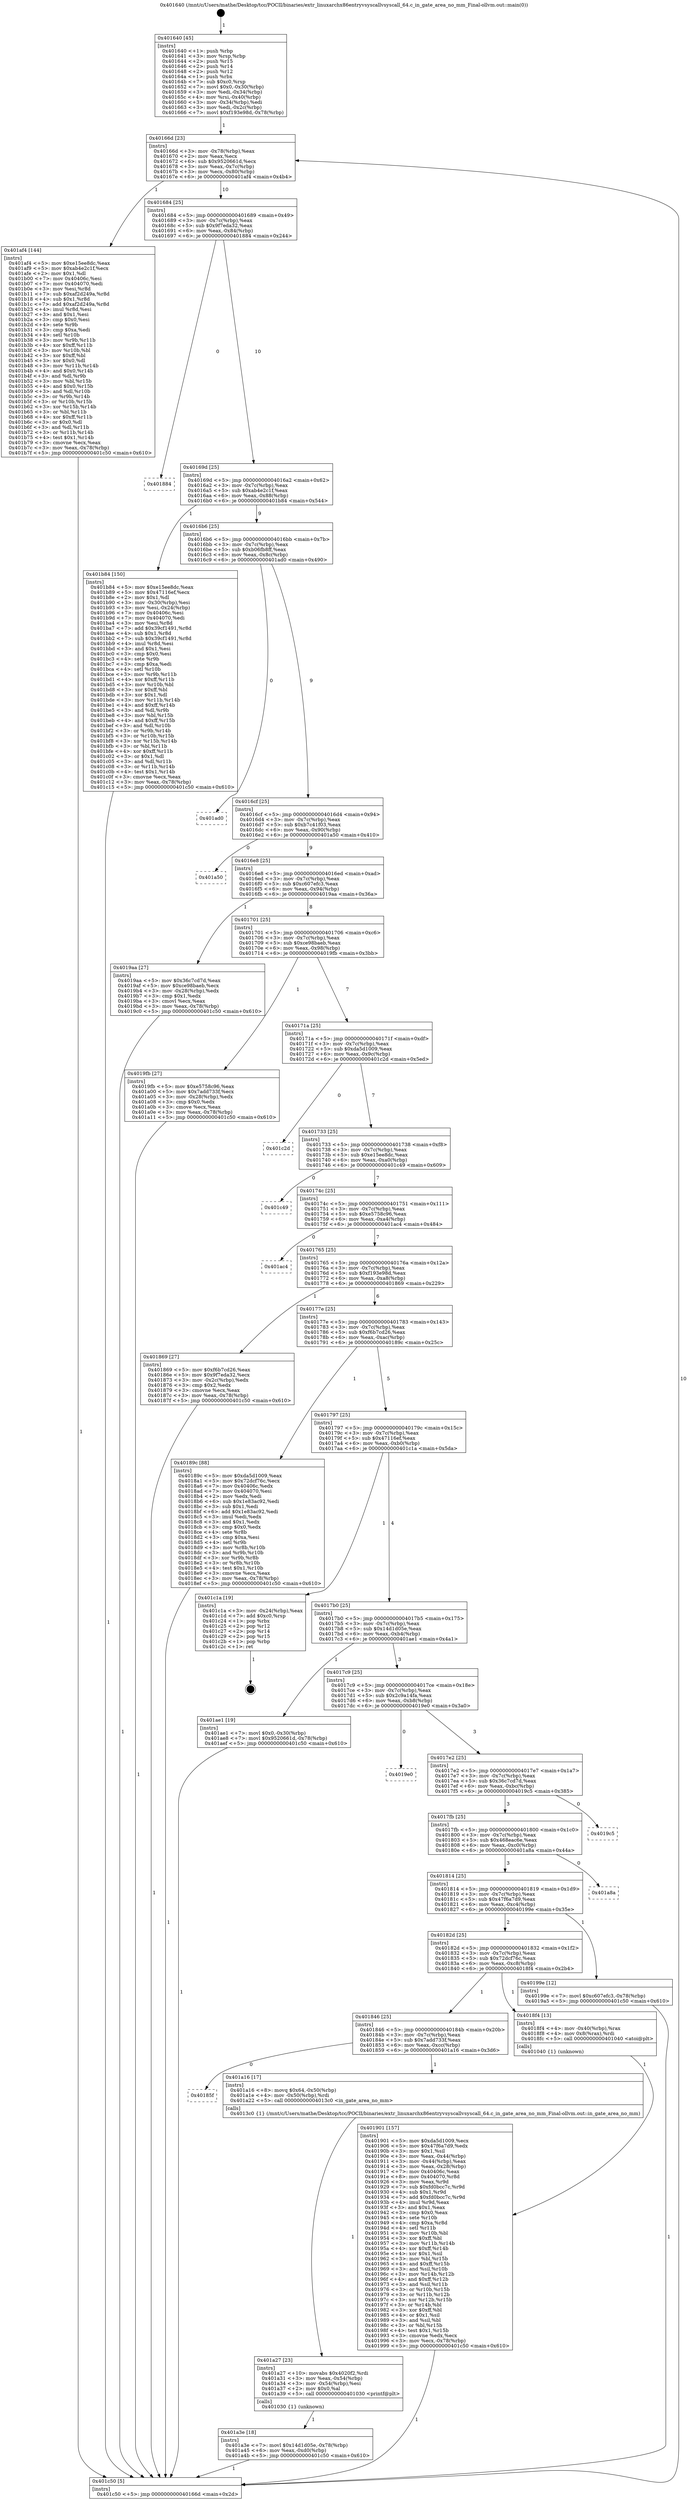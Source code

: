 digraph "0x401640" {
  label = "0x401640 (/mnt/c/Users/mathe/Desktop/tcc/POCII/binaries/extr_linuxarchx86entryvsyscallvsyscall_64.c_in_gate_area_no_mm_Final-ollvm.out::main(0))"
  labelloc = "t"
  node[shape=record]

  Entry [label="",width=0.3,height=0.3,shape=circle,fillcolor=black,style=filled]
  "0x40166d" [label="{
     0x40166d [23]\l
     | [instrs]\l
     &nbsp;&nbsp;0x40166d \<+3\>: mov -0x78(%rbp),%eax\l
     &nbsp;&nbsp;0x401670 \<+2\>: mov %eax,%ecx\l
     &nbsp;&nbsp;0x401672 \<+6\>: sub $0x9520661d,%ecx\l
     &nbsp;&nbsp;0x401678 \<+3\>: mov %eax,-0x7c(%rbp)\l
     &nbsp;&nbsp;0x40167b \<+3\>: mov %ecx,-0x80(%rbp)\l
     &nbsp;&nbsp;0x40167e \<+6\>: je 0000000000401af4 \<main+0x4b4\>\l
  }"]
  "0x401af4" [label="{
     0x401af4 [144]\l
     | [instrs]\l
     &nbsp;&nbsp;0x401af4 \<+5\>: mov $0xe15ee8dc,%eax\l
     &nbsp;&nbsp;0x401af9 \<+5\>: mov $0xab4e2c1f,%ecx\l
     &nbsp;&nbsp;0x401afe \<+2\>: mov $0x1,%dl\l
     &nbsp;&nbsp;0x401b00 \<+7\>: mov 0x40406c,%esi\l
     &nbsp;&nbsp;0x401b07 \<+7\>: mov 0x404070,%edi\l
     &nbsp;&nbsp;0x401b0e \<+3\>: mov %esi,%r8d\l
     &nbsp;&nbsp;0x401b11 \<+7\>: sub $0xaf2d249a,%r8d\l
     &nbsp;&nbsp;0x401b18 \<+4\>: sub $0x1,%r8d\l
     &nbsp;&nbsp;0x401b1c \<+7\>: add $0xaf2d249a,%r8d\l
     &nbsp;&nbsp;0x401b23 \<+4\>: imul %r8d,%esi\l
     &nbsp;&nbsp;0x401b27 \<+3\>: and $0x1,%esi\l
     &nbsp;&nbsp;0x401b2a \<+3\>: cmp $0x0,%esi\l
     &nbsp;&nbsp;0x401b2d \<+4\>: sete %r9b\l
     &nbsp;&nbsp;0x401b31 \<+3\>: cmp $0xa,%edi\l
     &nbsp;&nbsp;0x401b34 \<+4\>: setl %r10b\l
     &nbsp;&nbsp;0x401b38 \<+3\>: mov %r9b,%r11b\l
     &nbsp;&nbsp;0x401b3b \<+4\>: xor $0xff,%r11b\l
     &nbsp;&nbsp;0x401b3f \<+3\>: mov %r10b,%bl\l
     &nbsp;&nbsp;0x401b42 \<+3\>: xor $0xff,%bl\l
     &nbsp;&nbsp;0x401b45 \<+3\>: xor $0x0,%dl\l
     &nbsp;&nbsp;0x401b48 \<+3\>: mov %r11b,%r14b\l
     &nbsp;&nbsp;0x401b4b \<+4\>: and $0x0,%r14b\l
     &nbsp;&nbsp;0x401b4f \<+3\>: and %dl,%r9b\l
     &nbsp;&nbsp;0x401b52 \<+3\>: mov %bl,%r15b\l
     &nbsp;&nbsp;0x401b55 \<+4\>: and $0x0,%r15b\l
     &nbsp;&nbsp;0x401b59 \<+3\>: and %dl,%r10b\l
     &nbsp;&nbsp;0x401b5c \<+3\>: or %r9b,%r14b\l
     &nbsp;&nbsp;0x401b5f \<+3\>: or %r10b,%r15b\l
     &nbsp;&nbsp;0x401b62 \<+3\>: xor %r15b,%r14b\l
     &nbsp;&nbsp;0x401b65 \<+3\>: or %bl,%r11b\l
     &nbsp;&nbsp;0x401b68 \<+4\>: xor $0xff,%r11b\l
     &nbsp;&nbsp;0x401b6c \<+3\>: or $0x0,%dl\l
     &nbsp;&nbsp;0x401b6f \<+3\>: and %dl,%r11b\l
     &nbsp;&nbsp;0x401b72 \<+3\>: or %r11b,%r14b\l
     &nbsp;&nbsp;0x401b75 \<+4\>: test $0x1,%r14b\l
     &nbsp;&nbsp;0x401b79 \<+3\>: cmovne %ecx,%eax\l
     &nbsp;&nbsp;0x401b7c \<+3\>: mov %eax,-0x78(%rbp)\l
     &nbsp;&nbsp;0x401b7f \<+5\>: jmp 0000000000401c50 \<main+0x610\>\l
  }"]
  "0x401684" [label="{
     0x401684 [25]\l
     | [instrs]\l
     &nbsp;&nbsp;0x401684 \<+5\>: jmp 0000000000401689 \<main+0x49\>\l
     &nbsp;&nbsp;0x401689 \<+3\>: mov -0x7c(%rbp),%eax\l
     &nbsp;&nbsp;0x40168c \<+5\>: sub $0x9f7eda32,%eax\l
     &nbsp;&nbsp;0x401691 \<+6\>: mov %eax,-0x84(%rbp)\l
     &nbsp;&nbsp;0x401697 \<+6\>: je 0000000000401884 \<main+0x244\>\l
  }"]
  Exit [label="",width=0.3,height=0.3,shape=circle,fillcolor=black,style=filled,peripheries=2]
  "0x401884" [label="{
     0x401884\l
  }", style=dashed]
  "0x40169d" [label="{
     0x40169d [25]\l
     | [instrs]\l
     &nbsp;&nbsp;0x40169d \<+5\>: jmp 00000000004016a2 \<main+0x62\>\l
     &nbsp;&nbsp;0x4016a2 \<+3\>: mov -0x7c(%rbp),%eax\l
     &nbsp;&nbsp;0x4016a5 \<+5\>: sub $0xab4e2c1f,%eax\l
     &nbsp;&nbsp;0x4016aa \<+6\>: mov %eax,-0x88(%rbp)\l
     &nbsp;&nbsp;0x4016b0 \<+6\>: je 0000000000401b84 \<main+0x544\>\l
  }"]
  "0x401a3e" [label="{
     0x401a3e [18]\l
     | [instrs]\l
     &nbsp;&nbsp;0x401a3e \<+7\>: movl $0x14d1d05e,-0x78(%rbp)\l
     &nbsp;&nbsp;0x401a45 \<+6\>: mov %eax,-0xd0(%rbp)\l
     &nbsp;&nbsp;0x401a4b \<+5\>: jmp 0000000000401c50 \<main+0x610\>\l
  }"]
  "0x401b84" [label="{
     0x401b84 [150]\l
     | [instrs]\l
     &nbsp;&nbsp;0x401b84 \<+5\>: mov $0xe15ee8dc,%eax\l
     &nbsp;&nbsp;0x401b89 \<+5\>: mov $0x47116ef,%ecx\l
     &nbsp;&nbsp;0x401b8e \<+2\>: mov $0x1,%dl\l
     &nbsp;&nbsp;0x401b90 \<+3\>: mov -0x30(%rbp),%esi\l
     &nbsp;&nbsp;0x401b93 \<+3\>: mov %esi,-0x24(%rbp)\l
     &nbsp;&nbsp;0x401b96 \<+7\>: mov 0x40406c,%esi\l
     &nbsp;&nbsp;0x401b9d \<+7\>: mov 0x404070,%edi\l
     &nbsp;&nbsp;0x401ba4 \<+3\>: mov %esi,%r8d\l
     &nbsp;&nbsp;0x401ba7 \<+7\>: add $0x39cf1491,%r8d\l
     &nbsp;&nbsp;0x401bae \<+4\>: sub $0x1,%r8d\l
     &nbsp;&nbsp;0x401bb2 \<+7\>: sub $0x39cf1491,%r8d\l
     &nbsp;&nbsp;0x401bb9 \<+4\>: imul %r8d,%esi\l
     &nbsp;&nbsp;0x401bbd \<+3\>: and $0x1,%esi\l
     &nbsp;&nbsp;0x401bc0 \<+3\>: cmp $0x0,%esi\l
     &nbsp;&nbsp;0x401bc3 \<+4\>: sete %r9b\l
     &nbsp;&nbsp;0x401bc7 \<+3\>: cmp $0xa,%edi\l
     &nbsp;&nbsp;0x401bca \<+4\>: setl %r10b\l
     &nbsp;&nbsp;0x401bce \<+3\>: mov %r9b,%r11b\l
     &nbsp;&nbsp;0x401bd1 \<+4\>: xor $0xff,%r11b\l
     &nbsp;&nbsp;0x401bd5 \<+3\>: mov %r10b,%bl\l
     &nbsp;&nbsp;0x401bd8 \<+3\>: xor $0xff,%bl\l
     &nbsp;&nbsp;0x401bdb \<+3\>: xor $0x1,%dl\l
     &nbsp;&nbsp;0x401bde \<+3\>: mov %r11b,%r14b\l
     &nbsp;&nbsp;0x401be1 \<+4\>: and $0xff,%r14b\l
     &nbsp;&nbsp;0x401be5 \<+3\>: and %dl,%r9b\l
     &nbsp;&nbsp;0x401be8 \<+3\>: mov %bl,%r15b\l
     &nbsp;&nbsp;0x401beb \<+4\>: and $0xff,%r15b\l
     &nbsp;&nbsp;0x401bef \<+3\>: and %dl,%r10b\l
     &nbsp;&nbsp;0x401bf2 \<+3\>: or %r9b,%r14b\l
     &nbsp;&nbsp;0x401bf5 \<+3\>: or %r10b,%r15b\l
     &nbsp;&nbsp;0x401bf8 \<+3\>: xor %r15b,%r14b\l
     &nbsp;&nbsp;0x401bfb \<+3\>: or %bl,%r11b\l
     &nbsp;&nbsp;0x401bfe \<+4\>: xor $0xff,%r11b\l
     &nbsp;&nbsp;0x401c02 \<+3\>: or $0x1,%dl\l
     &nbsp;&nbsp;0x401c05 \<+3\>: and %dl,%r11b\l
     &nbsp;&nbsp;0x401c08 \<+3\>: or %r11b,%r14b\l
     &nbsp;&nbsp;0x401c0b \<+4\>: test $0x1,%r14b\l
     &nbsp;&nbsp;0x401c0f \<+3\>: cmovne %ecx,%eax\l
     &nbsp;&nbsp;0x401c12 \<+3\>: mov %eax,-0x78(%rbp)\l
     &nbsp;&nbsp;0x401c15 \<+5\>: jmp 0000000000401c50 \<main+0x610\>\l
  }"]
  "0x4016b6" [label="{
     0x4016b6 [25]\l
     | [instrs]\l
     &nbsp;&nbsp;0x4016b6 \<+5\>: jmp 00000000004016bb \<main+0x7b\>\l
     &nbsp;&nbsp;0x4016bb \<+3\>: mov -0x7c(%rbp),%eax\l
     &nbsp;&nbsp;0x4016be \<+5\>: sub $0xb06fb8ff,%eax\l
     &nbsp;&nbsp;0x4016c3 \<+6\>: mov %eax,-0x8c(%rbp)\l
     &nbsp;&nbsp;0x4016c9 \<+6\>: je 0000000000401ad0 \<main+0x490\>\l
  }"]
  "0x401a27" [label="{
     0x401a27 [23]\l
     | [instrs]\l
     &nbsp;&nbsp;0x401a27 \<+10\>: movabs $0x4020f2,%rdi\l
     &nbsp;&nbsp;0x401a31 \<+3\>: mov %eax,-0x54(%rbp)\l
     &nbsp;&nbsp;0x401a34 \<+3\>: mov -0x54(%rbp),%esi\l
     &nbsp;&nbsp;0x401a37 \<+2\>: mov $0x0,%al\l
     &nbsp;&nbsp;0x401a39 \<+5\>: call 0000000000401030 \<printf@plt\>\l
     | [calls]\l
     &nbsp;&nbsp;0x401030 \{1\} (unknown)\l
  }"]
  "0x401ad0" [label="{
     0x401ad0\l
  }", style=dashed]
  "0x4016cf" [label="{
     0x4016cf [25]\l
     | [instrs]\l
     &nbsp;&nbsp;0x4016cf \<+5\>: jmp 00000000004016d4 \<main+0x94\>\l
     &nbsp;&nbsp;0x4016d4 \<+3\>: mov -0x7c(%rbp),%eax\l
     &nbsp;&nbsp;0x4016d7 \<+5\>: sub $0xb7c41f03,%eax\l
     &nbsp;&nbsp;0x4016dc \<+6\>: mov %eax,-0x90(%rbp)\l
     &nbsp;&nbsp;0x4016e2 \<+6\>: je 0000000000401a50 \<main+0x410\>\l
  }"]
  "0x40185f" [label="{
     0x40185f\l
  }", style=dashed]
  "0x401a50" [label="{
     0x401a50\l
  }", style=dashed]
  "0x4016e8" [label="{
     0x4016e8 [25]\l
     | [instrs]\l
     &nbsp;&nbsp;0x4016e8 \<+5\>: jmp 00000000004016ed \<main+0xad\>\l
     &nbsp;&nbsp;0x4016ed \<+3\>: mov -0x7c(%rbp),%eax\l
     &nbsp;&nbsp;0x4016f0 \<+5\>: sub $0xc607efc3,%eax\l
     &nbsp;&nbsp;0x4016f5 \<+6\>: mov %eax,-0x94(%rbp)\l
     &nbsp;&nbsp;0x4016fb \<+6\>: je 00000000004019aa \<main+0x36a\>\l
  }"]
  "0x401a16" [label="{
     0x401a16 [17]\l
     | [instrs]\l
     &nbsp;&nbsp;0x401a16 \<+8\>: movq $0x64,-0x50(%rbp)\l
     &nbsp;&nbsp;0x401a1e \<+4\>: mov -0x50(%rbp),%rdi\l
     &nbsp;&nbsp;0x401a22 \<+5\>: call 00000000004013c0 \<in_gate_area_no_mm\>\l
     | [calls]\l
     &nbsp;&nbsp;0x4013c0 \{1\} (/mnt/c/Users/mathe/Desktop/tcc/POCII/binaries/extr_linuxarchx86entryvsyscallvsyscall_64.c_in_gate_area_no_mm_Final-ollvm.out::in_gate_area_no_mm)\l
  }"]
  "0x4019aa" [label="{
     0x4019aa [27]\l
     | [instrs]\l
     &nbsp;&nbsp;0x4019aa \<+5\>: mov $0x36c7cd7d,%eax\l
     &nbsp;&nbsp;0x4019af \<+5\>: mov $0xce98baeb,%ecx\l
     &nbsp;&nbsp;0x4019b4 \<+3\>: mov -0x28(%rbp),%edx\l
     &nbsp;&nbsp;0x4019b7 \<+3\>: cmp $0x1,%edx\l
     &nbsp;&nbsp;0x4019ba \<+3\>: cmovl %ecx,%eax\l
     &nbsp;&nbsp;0x4019bd \<+3\>: mov %eax,-0x78(%rbp)\l
     &nbsp;&nbsp;0x4019c0 \<+5\>: jmp 0000000000401c50 \<main+0x610\>\l
  }"]
  "0x401701" [label="{
     0x401701 [25]\l
     | [instrs]\l
     &nbsp;&nbsp;0x401701 \<+5\>: jmp 0000000000401706 \<main+0xc6\>\l
     &nbsp;&nbsp;0x401706 \<+3\>: mov -0x7c(%rbp),%eax\l
     &nbsp;&nbsp;0x401709 \<+5\>: sub $0xce98baeb,%eax\l
     &nbsp;&nbsp;0x40170e \<+6\>: mov %eax,-0x98(%rbp)\l
     &nbsp;&nbsp;0x401714 \<+6\>: je 00000000004019fb \<main+0x3bb\>\l
  }"]
  "0x401901" [label="{
     0x401901 [157]\l
     | [instrs]\l
     &nbsp;&nbsp;0x401901 \<+5\>: mov $0xda5d1009,%ecx\l
     &nbsp;&nbsp;0x401906 \<+5\>: mov $0x47f6a7d9,%edx\l
     &nbsp;&nbsp;0x40190b \<+3\>: mov $0x1,%sil\l
     &nbsp;&nbsp;0x40190e \<+3\>: mov %eax,-0x44(%rbp)\l
     &nbsp;&nbsp;0x401911 \<+3\>: mov -0x44(%rbp),%eax\l
     &nbsp;&nbsp;0x401914 \<+3\>: mov %eax,-0x28(%rbp)\l
     &nbsp;&nbsp;0x401917 \<+7\>: mov 0x40406c,%eax\l
     &nbsp;&nbsp;0x40191e \<+8\>: mov 0x404070,%r8d\l
     &nbsp;&nbsp;0x401926 \<+3\>: mov %eax,%r9d\l
     &nbsp;&nbsp;0x401929 \<+7\>: sub $0xfd0bcc7c,%r9d\l
     &nbsp;&nbsp;0x401930 \<+4\>: sub $0x1,%r9d\l
     &nbsp;&nbsp;0x401934 \<+7\>: add $0xfd0bcc7c,%r9d\l
     &nbsp;&nbsp;0x40193b \<+4\>: imul %r9d,%eax\l
     &nbsp;&nbsp;0x40193f \<+3\>: and $0x1,%eax\l
     &nbsp;&nbsp;0x401942 \<+3\>: cmp $0x0,%eax\l
     &nbsp;&nbsp;0x401945 \<+4\>: sete %r10b\l
     &nbsp;&nbsp;0x401949 \<+4\>: cmp $0xa,%r8d\l
     &nbsp;&nbsp;0x40194d \<+4\>: setl %r11b\l
     &nbsp;&nbsp;0x401951 \<+3\>: mov %r10b,%bl\l
     &nbsp;&nbsp;0x401954 \<+3\>: xor $0xff,%bl\l
     &nbsp;&nbsp;0x401957 \<+3\>: mov %r11b,%r14b\l
     &nbsp;&nbsp;0x40195a \<+4\>: xor $0xff,%r14b\l
     &nbsp;&nbsp;0x40195e \<+4\>: xor $0x1,%sil\l
     &nbsp;&nbsp;0x401962 \<+3\>: mov %bl,%r15b\l
     &nbsp;&nbsp;0x401965 \<+4\>: and $0xff,%r15b\l
     &nbsp;&nbsp;0x401969 \<+3\>: and %sil,%r10b\l
     &nbsp;&nbsp;0x40196c \<+3\>: mov %r14b,%r12b\l
     &nbsp;&nbsp;0x40196f \<+4\>: and $0xff,%r12b\l
     &nbsp;&nbsp;0x401973 \<+3\>: and %sil,%r11b\l
     &nbsp;&nbsp;0x401976 \<+3\>: or %r10b,%r15b\l
     &nbsp;&nbsp;0x401979 \<+3\>: or %r11b,%r12b\l
     &nbsp;&nbsp;0x40197c \<+3\>: xor %r12b,%r15b\l
     &nbsp;&nbsp;0x40197f \<+3\>: or %r14b,%bl\l
     &nbsp;&nbsp;0x401982 \<+3\>: xor $0xff,%bl\l
     &nbsp;&nbsp;0x401985 \<+4\>: or $0x1,%sil\l
     &nbsp;&nbsp;0x401989 \<+3\>: and %sil,%bl\l
     &nbsp;&nbsp;0x40198c \<+3\>: or %bl,%r15b\l
     &nbsp;&nbsp;0x40198f \<+4\>: test $0x1,%r15b\l
     &nbsp;&nbsp;0x401993 \<+3\>: cmovne %edx,%ecx\l
     &nbsp;&nbsp;0x401996 \<+3\>: mov %ecx,-0x78(%rbp)\l
     &nbsp;&nbsp;0x401999 \<+5\>: jmp 0000000000401c50 \<main+0x610\>\l
  }"]
  "0x4019fb" [label="{
     0x4019fb [27]\l
     | [instrs]\l
     &nbsp;&nbsp;0x4019fb \<+5\>: mov $0xe5758c96,%eax\l
     &nbsp;&nbsp;0x401a00 \<+5\>: mov $0x7add733f,%ecx\l
     &nbsp;&nbsp;0x401a05 \<+3\>: mov -0x28(%rbp),%edx\l
     &nbsp;&nbsp;0x401a08 \<+3\>: cmp $0x0,%edx\l
     &nbsp;&nbsp;0x401a0b \<+3\>: cmove %ecx,%eax\l
     &nbsp;&nbsp;0x401a0e \<+3\>: mov %eax,-0x78(%rbp)\l
     &nbsp;&nbsp;0x401a11 \<+5\>: jmp 0000000000401c50 \<main+0x610\>\l
  }"]
  "0x40171a" [label="{
     0x40171a [25]\l
     | [instrs]\l
     &nbsp;&nbsp;0x40171a \<+5\>: jmp 000000000040171f \<main+0xdf\>\l
     &nbsp;&nbsp;0x40171f \<+3\>: mov -0x7c(%rbp),%eax\l
     &nbsp;&nbsp;0x401722 \<+5\>: sub $0xda5d1009,%eax\l
     &nbsp;&nbsp;0x401727 \<+6\>: mov %eax,-0x9c(%rbp)\l
     &nbsp;&nbsp;0x40172d \<+6\>: je 0000000000401c2d \<main+0x5ed\>\l
  }"]
  "0x401846" [label="{
     0x401846 [25]\l
     | [instrs]\l
     &nbsp;&nbsp;0x401846 \<+5\>: jmp 000000000040184b \<main+0x20b\>\l
     &nbsp;&nbsp;0x40184b \<+3\>: mov -0x7c(%rbp),%eax\l
     &nbsp;&nbsp;0x40184e \<+5\>: sub $0x7add733f,%eax\l
     &nbsp;&nbsp;0x401853 \<+6\>: mov %eax,-0xcc(%rbp)\l
     &nbsp;&nbsp;0x401859 \<+6\>: je 0000000000401a16 \<main+0x3d6\>\l
  }"]
  "0x401c2d" [label="{
     0x401c2d\l
  }", style=dashed]
  "0x401733" [label="{
     0x401733 [25]\l
     | [instrs]\l
     &nbsp;&nbsp;0x401733 \<+5\>: jmp 0000000000401738 \<main+0xf8\>\l
     &nbsp;&nbsp;0x401738 \<+3\>: mov -0x7c(%rbp),%eax\l
     &nbsp;&nbsp;0x40173b \<+5\>: sub $0xe15ee8dc,%eax\l
     &nbsp;&nbsp;0x401740 \<+6\>: mov %eax,-0xa0(%rbp)\l
     &nbsp;&nbsp;0x401746 \<+6\>: je 0000000000401c49 \<main+0x609\>\l
  }"]
  "0x4018f4" [label="{
     0x4018f4 [13]\l
     | [instrs]\l
     &nbsp;&nbsp;0x4018f4 \<+4\>: mov -0x40(%rbp),%rax\l
     &nbsp;&nbsp;0x4018f8 \<+4\>: mov 0x8(%rax),%rdi\l
     &nbsp;&nbsp;0x4018fc \<+5\>: call 0000000000401040 \<atoi@plt\>\l
     | [calls]\l
     &nbsp;&nbsp;0x401040 \{1\} (unknown)\l
  }"]
  "0x401c49" [label="{
     0x401c49\l
  }", style=dashed]
  "0x40174c" [label="{
     0x40174c [25]\l
     | [instrs]\l
     &nbsp;&nbsp;0x40174c \<+5\>: jmp 0000000000401751 \<main+0x111\>\l
     &nbsp;&nbsp;0x401751 \<+3\>: mov -0x7c(%rbp),%eax\l
     &nbsp;&nbsp;0x401754 \<+5\>: sub $0xe5758c96,%eax\l
     &nbsp;&nbsp;0x401759 \<+6\>: mov %eax,-0xa4(%rbp)\l
     &nbsp;&nbsp;0x40175f \<+6\>: je 0000000000401ac4 \<main+0x484\>\l
  }"]
  "0x40182d" [label="{
     0x40182d [25]\l
     | [instrs]\l
     &nbsp;&nbsp;0x40182d \<+5\>: jmp 0000000000401832 \<main+0x1f2\>\l
     &nbsp;&nbsp;0x401832 \<+3\>: mov -0x7c(%rbp),%eax\l
     &nbsp;&nbsp;0x401835 \<+5\>: sub $0x72dcf76c,%eax\l
     &nbsp;&nbsp;0x40183a \<+6\>: mov %eax,-0xc8(%rbp)\l
     &nbsp;&nbsp;0x401840 \<+6\>: je 00000000004018f4 \<main+0x2b4\>\l
  }"]
  "0x401ac4" [label="{
     0x401ac4\l
  }", style=dashed]
  "0x401765" [label="{
     0x401765 [25]\l
     | [instrs]\l
     &nbsp;&nbsp;0x401765 \<+5\>: jmp 000000000040176a \<main+0x12a\>\l
     &nbsp;&nbsp;0x40176a \<+3\>: mov -0x7c(%rbp),%eax\l
     &nbsp;&nbsp;0x40176d \<+5\>: sub $0xf193e98d,%eax\l
     &nbsp;&nbsp;0x401772 \<+6\>: mov %eax,-0xa8(%rbp)\l
     &nbsp;&nbsp;0x401778 \<+6\>: je 0000000000401869 \<main+0x229\>\l
  }"]
  "0x40199e" [label="{
     0x40199e [12]\l
     | [instrs]\l
     &nbsp;&nbsp;0x40199e \<+7\>: movl $0xc607efc3,-0x78(%rbp)\l
     &nbsp;&nbsp;0x4019a5 \<+5\>: jmp 0000000000401c50 \<main+0x610\>\l
  }"]
  "0x401869" [label="{
     0x401869 [27]\l
     | [instrs]\l
     &nbsp;&nbsp;0x401869 \<+5\>: mov $0xf6b7cd26,%eax\l
     &nbsp;&nbsp;0x40186e \<+5\>: mov $0x9f7eda32,%ecx\l
     &nbsp;&nbsp;0x401873 \<+3\>: mov -0x2c(%rbp),%edx\l
     &nbsp;&nbsp;0x401876 \<+3\>: cmp $0x2,%edx\l
     &nbsp;&nbsp;0x401879 \<+3\>: cmovne %ecx,%eax\l
     &nbsp;&nbsp;0x40187c \<+3\>: mov %eax,-0x78(%rbp)\l
     &nbsp;&nbsp;0x40187f \<+5\>: jmp 0000000000401c50 \<main+0x610\>\l
  }"]
  "0x40177e" [label="{
     0x40177e [25]\l
     | [instrs]\l
     &nbsp;&nbsp;0x40177e \<+5\>: jmp 0000000000401783 \<main+0x143\>\l
     &nbsp;&nbsp;0x401783 \<+3\>: mov -0x7c(%rbp),%eax\l
     &nbsp;&nbsp;0x401786 \<+5\>: sub $0xf6b7cd26,%eax\l
     &nbsp;&nbsp;0x40178b \<+6\>: mov %eax,-0xac(%rbp)\l
     &nbsp;&nbsp;0x401791 \<+6\>: je 000000000040189c \<main+0x25c\>\l
  }"]
  "0x401c50" [label="{
     0x401c50 [5]\l
     | [instrs]\l
     &nbsp;&nbsp;0x401c50 \<+5\>: jmp 000000000040166d \<main+0x2d\>\l
  }"]
  "0x401640" [label="{
     0x401640 [45]\l
     | [instrs]\l
     &nbsp;&nbsp;0x401640 \<+1\>: push %rbp\l
     &nbsp;&nbsp;0x401641 \<+3\>: mov %rsp,%rbp\l
     &nbsp;&nbsp;0x401644 \<+2\>: push %r15\l
     &nbsp;&nbsp;0x401646 \<+2\>: push %r14\l
     &nbsp;&nbsp;0x401648 \<+2\>: push %r12\l
     &nbsp;&nbsp;0x40164a \<+1\>: push %rbx\l
     &nbsp;&nbsp;0x40164b \<+7\>: sub $0xc0,%rsp\l
     &nbsp;&nbsp;0x401652 \<+7\>: movl $0x0,-0x30(%rbp)\l
     &nbsp;&nbsp;0x401659 \<+3\>: mov %edi,-0x34(%rbp)\l
     &nbsp;&nbsp;0x40165c \<+4\>: mov %rsi,-0x40(%rbp)\l
     &nbsp;&nbsp;0x401660 \<+3\>: mov -0x34(%rbp),%edi\l
     &nbsp;&nbsp;0x401663 \<+3\>: mov %edi,-0x2c(%rbp)\l
     &nbsp;&nbsp;0x401666 \<+7\>: movl $0xf193e98d,-0x78(%rbp)\l
  }"]
  "0x401814" [label="{
     0x401814 [25]\l
     | [instrs]\l
     &nbsp;&nbsp;0x401814 \<+5\>: jmp 0000000000401819 \<main+0x1d9\>\l
     &nbsp;&nbsp;0x401819 \<+3\>: mov -0x7c(%rbp),%eax\l
     &nbsp;&nbsp;0x40181c \<+5\>: sub $0x47f6a7d9,%eax\l
     &nbsp;&nbsp;0x401821 \<+6\>: mov %eax,-0xc4(%rbp)\l
     &nbsp;&nbsp;0x401827 \<+6\>: je 000000000040199e \<main+0x35e\>\l
  }"]
  "0x40189c" [label="{
     0x40189c [88]\l
     | [instrs]\l
     &nbsp;&nbsp;0x40189c \<+5\>: mov $0xda5d1009,%eax\l
     &nbsp;&nbsp;0x4018a1 \<+5\>: mov $0x72dcf76c,%ecx\l
     &nbsp;&nbsp;0x4018a6 \<+7\>: mov 0x40406c,%edx\l
     &nbsp;&nbsp;0x4018ad \<+7\>: mov 0x404070,%esi\l
     &nbsp;&nbsp;0x4018b4 \<+2\>: mov %edx,%edi\l
     &nbsp;&nbsp;0x4018b6 \<+6\>: sub $0x1e83ac92,%edi\l
     &nbsp;&nbsp;0x4018bc \<+3\>: sub $0x1,%edi\l
     &nbsp;&nbsp;0x4018bf \<+6\>: add $0x1e83ac92,%edi\l
     &nbsp;&nbsp;0x4018c5 \<+3\>: imul %edi,%edx\l
     &nbsp;&nbsp;0x4018c8 \<+3\>: and $0x1,%edx\l
     &nbsp;&nbsp;0x4018cb \<+3\>: cmp $0x0,%edx\l
     &nbsp;&nbsp;0x4018ce \<+4\>: sete %r8b\l
     &nbsp;&nbsp;0x4018d2 \<+3\>: cmp $0xa,%esi\l
     &nbsp;&nbsp;0x4018d5 \<+4\>: setl %r9b\l
     &nbsp;&nbsp;0x4018d9 \<+3\>: mov %r8b,%r10b\l
     &nbsp;&nbsp;0x4018dc \<+3\>: and %r9b,%r10b\l
     &nbsp;&nbsp;0x4018df \<+3\>: xor %r9b,%r8b\l
     &nbsp;&nbsp;0x4018e2 \<+3\>: or %r8b,%r10b\l
     &nbsp;&nbsp;0x4018e5 \<+4\>: test $0x1,%r10b\l
     &nbsp;&nbsp;0x4018e9 \<+3\>: cmovne %ecx,%eax\l
     &nbsp;&nbsp;0x4018ec \<+3\>: mov %eax,-0x78(%rbp)\l
     &nbsp;&nbsp;0x4018ef \<+5\>: jmp 0000000000401c50 \<main+0x610\>\l
  }"]
  "0x401797" [label="{
     0x401797 [25]\l
     | [instrs]\l
     &nbsp;&nbsp;0x401797 \<+5\>: jmp 000000000040179c \<main+0x15c\>\l
     &nbsp;&nbsp;0x40179c \<+3\>: mov -0x7c(%rbp),%eax\l
     &nbsp;&nbsp;0x40179f \<+5\>: sub $0x47116ef,%eax\l
     &nbsp;&nbsp;0x4017a4 \<+6\>: mov %eax,-0xb0(%rbp)\l
     &nbsp;&nbsp;0x4017aa \<+6\>: je 0000000000401c1a \<main+0x5da\>\l
  }"]
  "0x401a8a" [label="{
     0x401a8a\l
  }", style=dashed]
  "0x401c1a" [label="{
     0x401c1a [19]\l
     | [instrs]\l
     &nbsp;&nbsp;0x401c1a \<+3\>: mov -0x24(%rbp),%eax\l
     &nbsp;&nbsp;0x401c1d \<+7\>: add $0xc0,%rsp\l
     &nbsp;&nbsp;0x401c24 \<+1\>: pop %rbx\l
     &nbsp;&nbsp;0x401c25 \<+2\>: pop %r12\l
     &nbsp;&nbsp;0x401c27 \<+2\>: pop %r14\l
     &nbsp;&nbsp;0x401c29 \<+2\>: pop %r15\l
     &nbsp;&nbsp;0x401c2b \<+1\>: pop %rbp\l
     &nbsp;&nbsp;0x401c2c \<+1\>: ret\l
  }"]
  "0x4017b0" [label="{
     0x4017b0 [25]\l
     | [instrs]\l
     &nbsp;&nbsp;0x4017b0 \<+5\>: jmp 00000000004017b5 \<main+0x175\>\l
     &nbsp;&nbsp;0x4017b5 \<+3\>: mov -0x7c(%rbp),%eax\l
     &nbsp;&nbsp;0x4017b8 \<+5\>: sub $0x14d1d05e,%eax\l
     &nbsp;&nbsp;0x4017bd \<+6\>: mov %eax,-0xb4(%rbp)\l
     &nbsp;&nbsp;0x4017c3 \<+6\>: je 0000000000401ae1 \<main+0x4a1\>\l
  }"]
  "0x4017fb" [label="{
     0x4017fb [25]\l
     | [instrs]\l
     &nbsp;&nbsp;0x4017fb \<+5\>: jmp 0000000000401800 \<main+0x1c0\>\l
     &nbsp;&nbsp;0x401800 \<+3\>: mov -0x7c(%rbp),%eax\l
     &nbsp;&nbsp;0x401803 \<+5\>: sub $0x468eac6e,%eax\l
     &nbsp;&nbsp;0x401808 \<+6\>: mov %eax,-0xc0(%rbp)\l
     &nbsp;&nbsp;0x40180e \<+6\>: je 0000000000401a8a \<main+0x44a\>\l
  }"]
  "0x401ae1" [label="{
     0x401ae1 [19]\l
     | [instrs]\l
     &nbsp;&nbsp;0x401ae1 \<+7\>: movl $0x0,-0x30(%rbp)\l
     &nbsp;&nbsp;0x401ae8 \<+7\>: movl $0x9520661d,-0x78(%rbp)\l
     &nbsp;&nbsp;0x401aef \<+5\>: jmp 0000000000401c50 \<main+0x610\>\l
  }"]
  "0x4017c9" [label="{
     0x4017c9 [25]\l
     | [instrs]\l
     &nbsp;&nbsp;0x4017c9 \<+5\>: jmp 00000000004017ce \<main+0x18e\>\l
     &nbsp;&nbsp;0x4017ce \<+3\>: mov -0x7c(%rbp),%eax\l
     &nbsp;&nbsp;0x4017d1 \<+5\>: sub $0x2c9a14fa,%eax\l
     &nbsp;&nbsp;0x4017d6 \<+6\>: mov %eax,-0xb8(%rbp)\l
     &nbsp;&nbsp;0x4017dc \<+6\>: je 00000000004019e0 \<main+0x3a0\>\l
  }"]
  "0x4019c5" [label="{
     0x4019c5\l
  }", style=dashed]
  "0x4019e0" [label="{
     0x4019e0\l
  }", style=dashed]
  "0x4017e2" [label="{
     0x4017e2 [25]\l
     | [instrs]\l
     &nbsp;&nbsp;0x4017e2 \<+5\>: jmp 00000000004017e7 \<main+0x1a7\>\l
     &nbsp;&nbsp;0x4017e7 \<+3\>: mov -0x7c(%rbp),%eax\l
     &nbsp;&nbsp;0x4017ea \<+5\>: sub $0x36c7cd7d,%eax\l
     &nbsp;&nbsp;0x4017ef \<+6\>: mov %eax,-0xbc(%rbp)\l
     &nbsp;&nbsp;0x4017f5 \<+6\>: je 00000000004019c5 \<main+0x385\>\l
  }"]
  Entry -> "0x401640" [label=" 1"]
  "0x40166d" -> "0x401af4" [label=" 1"]
  "0x40166d" -> "0x401684" [label=" 10"]
  "0x401c1a" -> Exit [label=" 1"]
  "0x401684" -> "0x401884" [label=" 0"]
  "0x401684" -> "0x40169d" [label=" 10"]
  "0x401b84" -> "0x401c50" [label=" 1"]
  "0x40169d" -> "0x401b84" [label=" 1"]
  "0x40169d" -> "0x4016b6" [label=" 9"]
  "0x401af4" -> "0x401c50" [label=" 1"]
  "0x4016b6" -> "0x401ad0" [label=" 0"]
  "0x4016b6" -> "0x4016cf" [label=" 9"]
  "0x401ae1" -> "0x401c50" [label=" 1"]
  "0x4016cf" -> "0x401a50" [label=" 0"]
  "0x4016cf" -> "0x4016e8" [label=" 9"]
  "0x401a3e" -> "0x401c50" [label=" 1"]
  "0x4016e8" -> "0x4019aa" [label=" 1"]
  "0x4016e8" -> "0x401701" [label=" 8"]
  "0x401a27" -> "0x401a3e" [label=" 1"]
  "0x401701" -> "0x4019fb" [label=" 1"]
  "0x401701" -> "0x40171a" [label=" 7"]
  "0x401846" -> "0x40185f" [label=" 0"]
  "0x40171a" -> "0x401c2d" [label=" 0"]
  "0x40171a" -> "0x401733" [label=" 7"]
  "0x401846" -> "0x401a16" [label=" 1"]
  "0x401733" -> "0x401c49" [label=" 0"]
  "0x401733" -> "0x40174c" [label=" 7"]
  "0x401a16" -> "0x401a27" [label=" 1"]
  "0x40174c" -> "0x401ac4" [label=" 0"]
  "0x40174c" -> "0x401765" [label=" 7"]
  "0x4019aa" -> "0x401c50" [label=" 1"]
  "0x401765" -> "0x401869" [label=" 1"]
  "0x401765" -> "0x40177e" [label=" 6"]
  "0x401869" -> "0x401c50" [label=" 1"]
  "0x401640" -> "0x40166d" [label=" 1"]
  "0x401c50" -> "0x40166d" [label=" 10"]
  "0x40199e" -> "0x401c50" [label=" 1"]
  "0x40177e" -> "0x40189c" [label=" 1"]
  "0x40177e" -> "0x401797" [label=" 5"]
  "0x40189c" -> "0x401c50" [label=" 1"]
  "0x4018f4" -> "0x401901" [label=" 1"]
  "0x401797" -> "0x401c1a" [label=" 1"]
  "0x401797" -> "0x4017b0" [label=" 4"]
  "0x40182d" -> "0x401846" [label=" 1"]
  "0x4017b0" -> "0x401ae1" [label=" 1"]
  "0x4017b0" -> "0x4017c9" [label=" 3"]
  "0x4019fb" -> "0x401c50" [label=" 1"]
  "0x4017c9" -> "0x4019e0" [label=" 0"]
  "0x4017c9" -> "0x4017e2" [label=" 3"]
  "0x401814" -> "0x40182d" [label=" 2"]
  "0x4017e2" -> "0x4019c5" [label=" 0"]
  "0x4017e2" -> "0x4017fb" [label=" 3"]
  "0x40182d" -> "0x4018f4" [label=" 1"]
  "0x4017fb" -> "0x401a8a" [label=" 0"]
  "0x4017fb" -> "0x401814" [label=" 3"]
  "0x401901" -> "0x401c50" [label=" 1"]
  "0x401814" -> "0x40199e" [label=" 1"]
}
